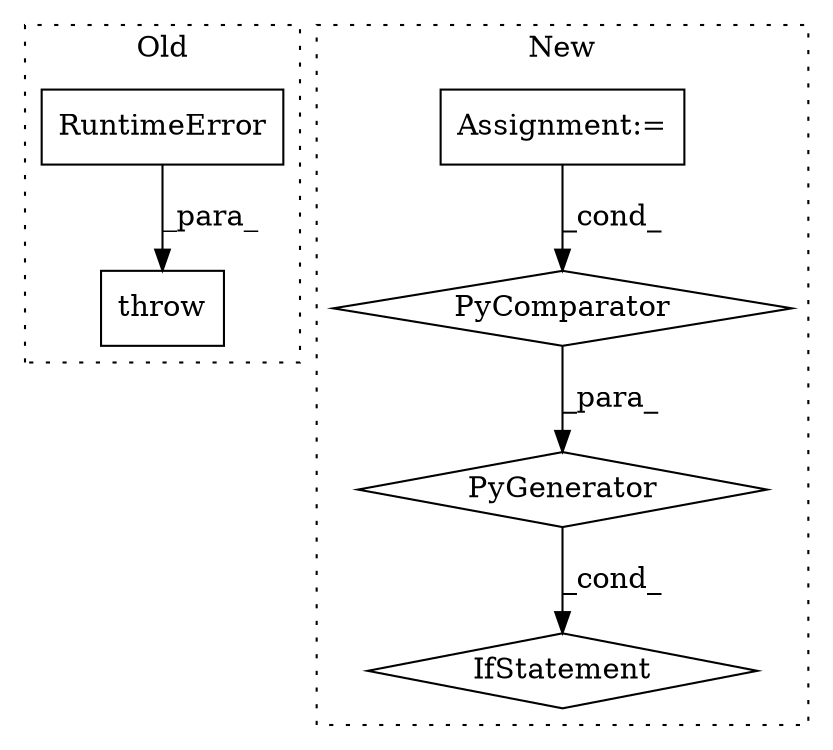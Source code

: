 digraph G {
subgraph cluster0 {
1 [label="RuntimeError" a="32" s="10606,10648" l="13,1" shape="box"];
5 [label="throw" a="53" s="10600" l="6" shape="box"];
label = "Old";
style="dotted";
}
subgraph cluster1 {
2 [label="PyGenerator" a="107" s="10688" l="105" shape="diamond"];
3 [label="Assignment:=" a="7" s="10606" l="4" shape="box"];
4 [label="PyComparator" a="113" s="10767" l="20" shape="diamond"];
6 [label="IfStatement" a="25" s="10640,10790" l="4,2" shape="diamond"];
label = "New";
style="dotted";
}
1 -> 5 [label="_para_"];
2 -> 6 [label="_cond_"];
3 -> 4 [label="_cond_"];
4 -> 2 [label="_para_"];
}